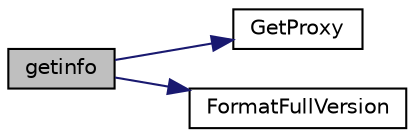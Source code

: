 digraph "getinfo"
{
  edge [fontname="Helvetica",fontsize="10",labelfontname="Helvetica",labelfontsize="10"];
  node [fontname="Helvetica",fontsize="10",shape=record];
  rankdir="LR";
  Node0 [label="getinfo",height=0.2,width=0.4,color="black", fillcolor="grey75", style="filled", fontcolor="black"];
  Node0 -> Node1 [color="midnightblue",fontsize="10",style="solid",fontname="Helvetica"];
  Node1 [label="GetProxy",height=0.2,width=0.4,color="black", fillcolor="white", style="filled",URL="$d0/d0e/netbase_8cpp.html#a4e67b39fc1769663260d791d2f4d049d"];
  Node0 -> Node2 [color="midnightblue",fontsize="10",style="solid",fontname="Helvetica"];
  Node2 [label="FormatFullVersion",height=0.2,width=0.4,color="black", fillcolor="white", style="filled",URL="$df/d2d/util_8cpp.html#ac2170cca99e9347171fca492ae533d96"];
}
